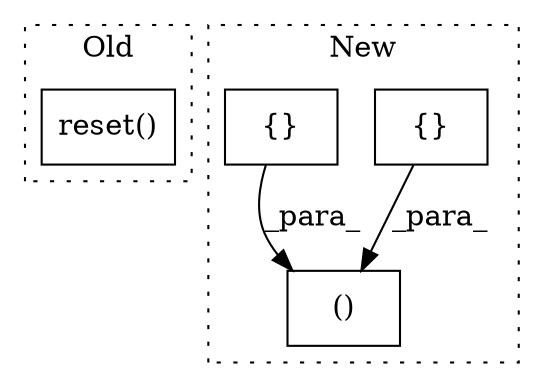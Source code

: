 digraph G {
subgraph cluster0 {
1 [label="reset()" a="75" s="2776" l="27" shape="box"];
label = "Old";
style="dotted";
}
subgraph cluster1 {
2 [label="{}" a="59" s="2727,2727" l="2,1" shape="box"];
3 [label="()" a="54" s="2713" l="20" shape="box"];
4 [label="{}" a="59" s="2723,2723" l="2,1" shape="box"];
label = "New";
style="dotted";
}
2 -> 3 [label="_para_"];
4 -> 3 [label="_para_"];
}
